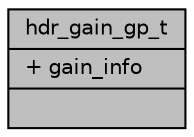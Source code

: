 digraph "hdr_gain_gp_t"
{
 // INTERACTIVE_SVG=YES
 // LATEX_PDF_SIZE
  bgcolor="transparent";
  edge [fontname="Helvetica",fontsize="10",labelfontname="Helvetica",labelfontsize="10"];
  node [fontname="Helvetica",fontsize="10",shape=record];
  Node1 [label="{hdr_gain_gp_t\n|+ gain_info\l|}",height=0.2,width=0.4,color="black", fillcolor="grey75", style="filled", fontcolor="black",tooltip="Description of gain information of HDR mode."];
}
